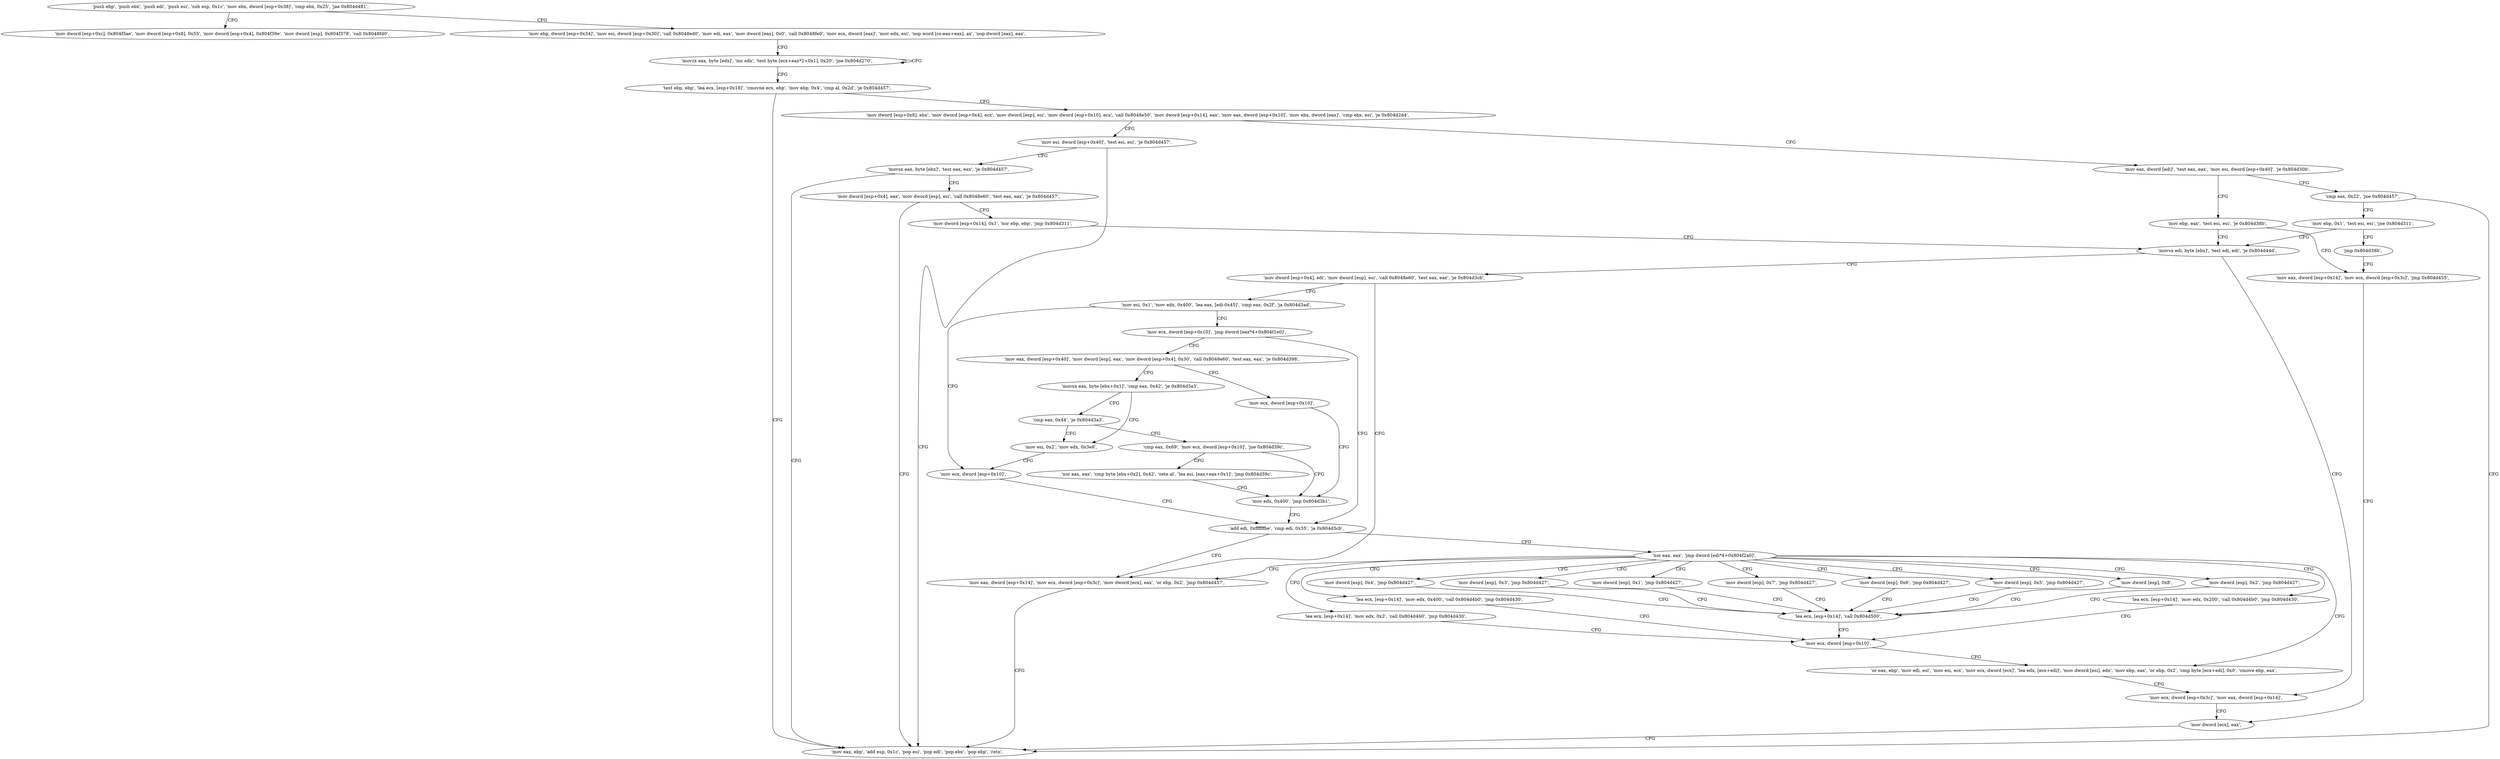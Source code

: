 digraph "func" {
"134533680" [label = "'push ebp', 'push ebx', 'push edi', 'push esi', 'sub esp, 0x1c', 'mov ebx, dword [esp+0x38]', 'cmp ebx, 0x25', 'jae 0x804d481', " ]
"134534273" [label = "'mov dword [esp+0xc], 0x804f3ae', 'mov dword [esp+0x8], 0x55', 'mov dword [esp+0x4], 0x804f39e', 'mov dword [esp], 0x804f378', 'call 0x8048fd0', " ]
"134533700" [label = "'mov ebp, dword [esp+0x34]', 'mov esi, dword [esp+0x30]', 'call 0x8048ed0', 'mov edi, eax', 'mov dword [eax], 0x0', 'call 0x8048fe0', 'mov ecx, dword [eax]', 'mov edx, esi', 'nop word [cs:eax+eax], ax', 'nop dword [eax], eax', " ]
"134533744" [label = "'movzx eax, byte [edx]', 'inc edx', 'test byte [ecx+eax*2+0x1], 0x20', 'jne 0x804d270', " ]
"134533755" [label = "'test ebp, ebp', 'lea ecx, [esp+0x18]', 'cmovne ecx, ebp', 'mov ebp, 0x4', 'cmp al, 0x2d', 'je 0x804d457', " ]
"134534231" [label = "'mov eax, ebp', 'add esp, 0x1c', 'pop esi', 'pop edi', 'pop ebx', 'pop ebp', 'retn', " ]
"134533777" [label = "'mov dword [esp+0x8], ebx', 'mov dword [esp+0x4], ecx', 'mov dword [esp], esi', 'mov dword [esp+0x10], ecx', 'call 0x8048e50', 'mov dword [esp+0x14], eax', 'mov eax, dword [esp+0x10]', 'mov ebx, dword [eax]', 'cmp ebx, esi', 'je 0x804d2d4', " ]
"134533844" [label = "'mov esi, dword [esp+0x40]', 'test esi, esi', 'je 0x804d457', " ]
"134533811" [label = "'mov eax, dword [edi]', 'test eax, eax', 'mov esi, dword [esp+0x40]', 'je 0x804d30b', " ]
"134533856" [label = "'movsx eax, byte [ebx]', 'test eax, eax', 'je 0x804d457', " ]
"134533899" [label = "'mov ebp, eax', 'test esi, esi', 'je 0x804d38b', " ]
"134533821" [label = "'cmp eax, 0x22', 'jne 0x804d457', " ]
"134533867" [label = "'mov dword [esp+0x4], eax', 'mov dword [esp], esi', 'call 0x8048e60', 'test eax, eax', 'je 0x804d457', " ]
"134534027" [label = "'mov eax, dword [esp+0x14]', 'mov ecx, dword [esp+0x3c]', 'jmp 0x804d455', " ]
"134533905" [label = "'movsx edi, byte [ebx]', 'test edi, edi', 'je 0x804d44d', " ]
"134533830" [label = "'mov ebp, 0x1', 'test esi, esi', 'jne 0x804d311', " ]
"134533887" [label = "'mov dword [esp+0x14], 0x1', 'xor ebp, ebp', 'jmp 0x804d311', " ]
"134534229" [label = "'mov dword [ecx], eax', " ]
"134534221" [label = "'mov ecx, dword [esp+0x3c]', 'mov eax, dword [esp+0x14]', " ]
"134533916" [label = "'mov dword [esp+0x4], edi', 'mov dword [esp], esi', 'call 0x8048e60', 'test eax, eax', 'je 0x804d3cb', " ]
"134533839" [label = "'jmp 0x804d38b', " ]
"134534091" [label = "'mov eax, dword [esp+0x14]', 'mov ecx, dword [esp+0x3c]', 'mov dword [ecx], eax', 'or ebp, 0x2', 'jmp 0x804d457', " ]
"134533936" [label = "'mov esi, 0x1', 'mov edx, 0x400', 'lea eax, [edi-0x45]', 'cmp eax, 0x2f', 'ja 0x804d3ad', " ]
"134534061" [label = "'mov ecx, dword [esp+0x10]', " ]
"134533954" [label = "'mov ecx, dword [esp+0x10]', 'jmp dword [eax*4+0x804f1e0]', " ]
"134534065" [label = "'add edi, 0xffffffbe', 'cmp edi, 0x35', 'ja 0x804d3cb', " ]
"134533965" [label = "'mov eax, dword [esp+0x40]', 'mov dword [esp], eax', 'mov dword [esp+0x4], 0x30', 'call 0x8048e60', 'test eax, eax', 'je 0x804d398', " ]
"134534073" [label = "'xor eax, eax', 'jmp dword [edi*4+0x804f2a0]', " ]
"134534082" [label = "'mov dword [esp], 0x3', 'jmp 0x804d427', " ]
"134534106" [label = "'mov dword [esp], 0x1', 'jmp 0x804d427', " ]
"134534115" [label = "'mov dword [esp], 0x2', 'jmp 0x804d427', " ]
"134534124" [label = "'mov dword [esp], 0x4', 'jmp 0x804d427', " ]
"134534133" [label = "'mov dword [esp], 0x7', 'jmp 0x804d427', " ]
"134534142" [label = "'lea ecx, [esp+0x14]', 'mov edx, 0x400', 'call 0x804d4b0', 'jmp 0x804d430', " ]
"134534158" [label = "'mov dword [esp], 0x6', 'jmp 0x804d427', " ]
"134534167" [label = "'mov dword [esp], 0x5', 'jmp 0x804d427', " ]
"134534176" [label = "'mov dword [esp], 0x8', " ]
"134534196" [label = "'or eax, ebp', 'mov edi, esi', 'mov esi, ecx', 'mov ecx, dword [ecx]', 'lea edx, [ecx+edi]', 'mov dword [esi], edx', 'mov ebp, eax', 'or ebp, 0x2', 'cmp byte [ecx+edi], 0x0', 'cmove ebp, eax', " ]
"134534241" [label = "'lea ecx, [esp+0x14]', 'mov edx, 0x200', 'call 0x804d4b0', 'jmp 0x804d430', " ]
"134534257" [label = "'lea ecx, [esp+0x14]', 'mov edx, 0x2', 'call 0x804d4b0', 'jmp 0x804d430', " ]
"134534040" [label = "'mov ecx, dword [esp+0x10]', " ]
"134533989" [label = "'movsx eax, byte [ebx+0x1]', 'cmp eax, 0x42', 'je 0x804d3a3', " ]
"134534183" [label = "'lea ecx, [esp+0x14]', 'call 0x804d500', " ]
"134534192" [label = "'mov ecx, dword [esp+0x10]', " ]
"134534044" [label = "'mov edx, 0x400', 'jmp 0x804d3b1', " ]
"134534051" [label = "'mov esi, 0x2', 'mov edx, 0x3e8', " ]
"134533998" [label = "'cmp eax, 0x44', 'je 0x804d3a3', " ]
"134534003" [label = "'cmp eax, 0x69', 'mov ecx, dword [esp+0x10]', 'jne 0x804d39c', " ]
"134534012" [label = "'xor eax, eax', 'cmp byte [ebx+0x2], 0x42', 'sete al', 'lea esi, [eax+eax+0x1]', 'jmp 0x804d39c', " ]
"134533680" -> "134534273" [ label = "CFG" ]
"134533680" -> "134533700" [ label = "CFG" ]
"134533700" -> "134533744" [ label = "CFG" ]
"134533744" -> "134533744" [ label = "CFG" ]
"134533744" -> "134533755" [ label = "CFG" ]
"134533755" -> "134534231" [ label = "CFG" ]
"134533755" -> "134533777" [ label = "CFG" ]
"134533777" -> "134533844" [ label = "CFG" ]
"134533777" -> "134533811" [ label = "CFG" ]
"134533844" -> "134534231" [ label = "CFG" ]
"134533844" -> "134533856" [ label = "CFG" ]
"134533811" -> "134533899" [ label = "CFG" ]
"134533811" -> "134533821" [ label = "CFG" ]
"134533856" -> "134534231" [ label = "CFG" ]
"134533856" -> "134533867" [ label = "CFG" ]
"134533899" -> "134534027" [ label = "CFG" ]
"134533899" -> "134533905" [ label = "CFG" ]
"134533821" -> "134534231" [ label = "CFG" ]
"134533821" -> "134533830" [ label = "CFG" ]
"134533867" -> "134534231" [ label = "CFG" ]
"134533867" -> "134533887" [ label = "CFG" ]
"134534027" -> "134534229" [ label = "CFG" ]
"134533905" -> "134534221" [ label = "CFG" ]
"134533905" -> "134533916" [ label = "CFG" ]
"134533830" -> "134533905" [ label = "CFG" ]
"134533830" -> "134533839" [ label = "CFG" ]
"134533887" -> "134533905" [ label = "CFG" ]
"134534229" -> "134534231" [ label = "CFG" ]
"134534221" -> "134534229" [ label = "CFG" ]
"134533916" -> "134534091" [ label = "CFG" ]
"134533916" -> "134533936" [ label = "CFG" ]
"134533839" -> "134534027" [ label = "CFG" ]
"134534091" -> "134534231" [ label = "CFG" ]
"134533936" -> "134534061" [ label = "CFG" ]
"134533936" -> "134533954" [ label = "CFG" ]
"134534061" -> "134534065" [ label = "CFG" ]
"134533954" -> "134533965" [ label = "CFG" ]
"134533954" -> "134534065" [ label = "CFG" ]
"134534065" -> "134534091" [ label = "CFG" ]
"134534065" -> "134534073" [ label = "CFG" ]
"134533965" -> "134534040" [ label = "CFG" ]
"134533965" -> "134533989" [ label = "CFG" ]
"134534073" -> "134534082" [ label = "CFG" ]
"134534073" -> "134534091" [ label = "CFG" ]
"134534073" -> "134534106" [ label = "CFG" ]
"134534073" -> "134534115" [ label = "CFG" ]
"134534073" -> "134534124" [ label = "CFG" ]
"134534073" -> "134534133" [ label = "CFG" ]
"134534073" -> "134534142" [ label = "CFG" ]
"134534073" -> "134534158" [ label = "CFG" ]
"134534073" -> "134534167" [ label = "CFG" ]
"134534073" -> "134534176" [ label = "CFG" ]
"134534073" -> "134534196" [ label = "CFG" ]
"134534073" -> "134534241" [ label = "CFG" ]
"134534073" -> "134534257" [ label = "CFG" ]
"134534082" -> "134534183" [ label = "CFG" ]
"134534106" -> "134534183" [ label = "CFG" ]
"134534115" -> "134534183" [ label = "CFG" ]
"134534124" -> "134534183" [ label = "CFG" ]
"134534133" -> "134534183" [ label = "CFG" ]
"134534142" -> "134534192" [ label = "CFG" ]
"134534158" -> "134534183" [ label = "CFG" ]
"134534167" -> "134534183" [ label = "CFG" ]
"134534176" -> "134534183" [ label = "CFG" ]
"134534196" -> "134534221" [ label = "CFG" ]
"134534241" -> "134534192" [ label = "CFG" ]
"134534257" -> "134534192" [ label = "CFG" ]
"134534040" -> "134534044" [ label = "CFG" ]
"134533989" -> "134534051" [ label = "CFG" ]
"134533989" -> "134533998" [ label = "CFG" ]
"134534183" -> "134534192" [ label = "CFG" ]
"134534192" -> "134534196" [ label = "CFG" ]
"134534044" -> "134534065" [ label = "CFG" ]
"134534051" -> "134534061" [ label = "CFG" ]
"134533998" -> "134534051" [ label = "CFG" ]
"134533998" -> "134534003" [ label = "CFG" ]
"134534003" -> "134534044" [ label = "CFG" ]
"134534003" -> "134534012" [ label = "CFG" ]
"134534012" -> "134534044" [ label = "CFG" ]
}
